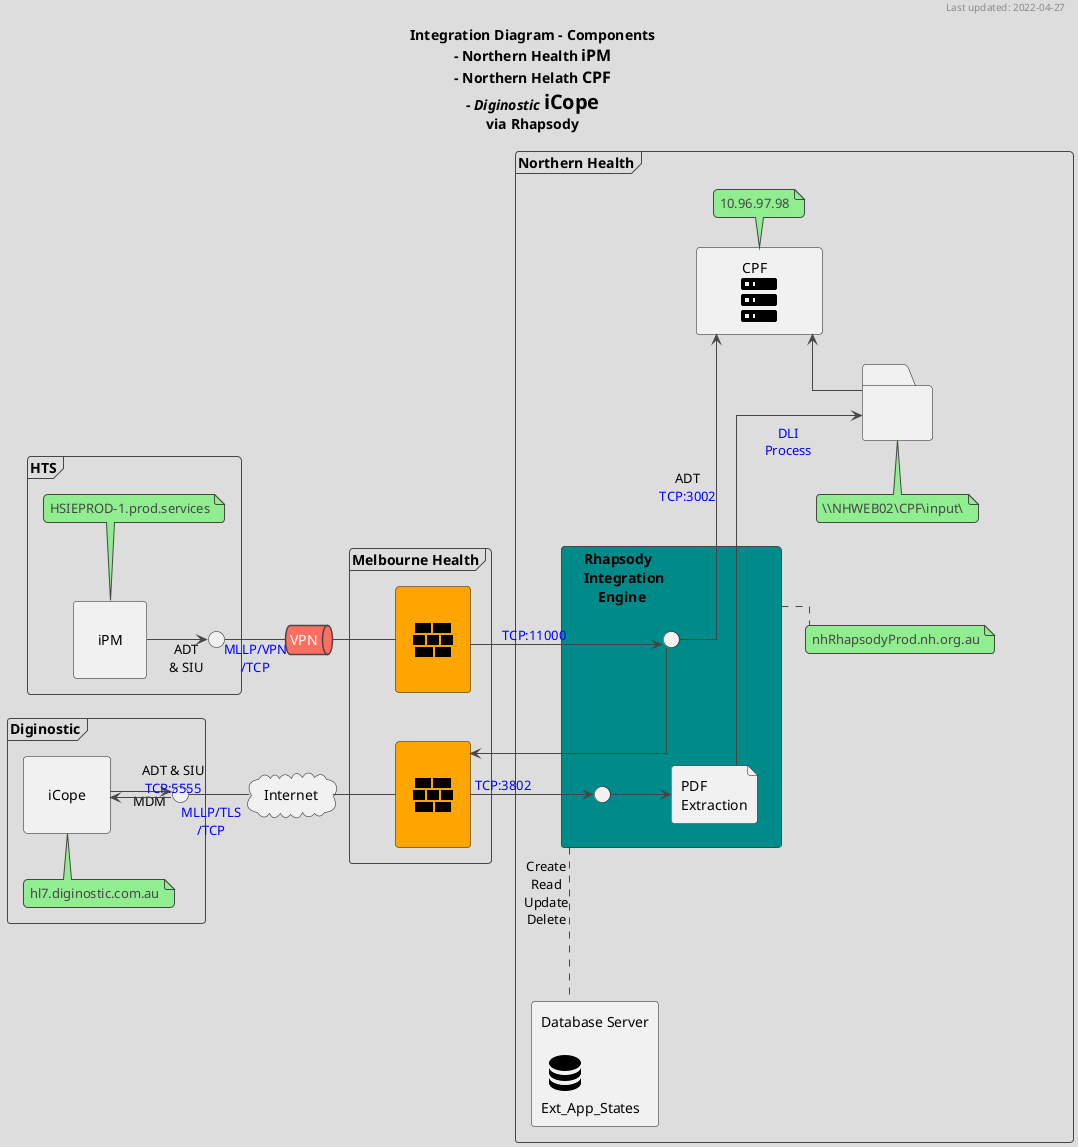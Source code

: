 @startuml icope_integration_components
    '!pragma layout smetana
    skinparam Linetype ortho
    skinparam useBetaStyle true
    skinparam nodesep 60
    skinparam ranksep 30
    
    !theme toy
    !include <material/wall>
    !include <material/server>
    !include <material/database>
    
    remove $prod_details

    title 
        Integration Diagram - Components
        - Northern Health <size:16>iPM</size>
        - Northern Helath <size:16>CPF</size>
        - **<i>Diginostic</i> <size:20>iCope</size>**
        via Rhapsody
    end title
    header Last updated: 2022-04-27
    'footer footer goes here
    
    queue vpn as "VPN"

    frame "HTS" {
        interface iPM_out as " "
        agent iPM as "\n    iPM    \n"
        note top $prod_details : HSIEPROD-1.prod.services 
        iPM -r-> iPM_out : "ADT\n& SIU"
        iPM_out -r-- vpn : "<color:blue><font:consolas>MLLP<color:blue><font:consolas>/VPN\n<color:blue><font:consolas>/TCP"
    }

    frame "Diginostic" {
        interface iCope_if as " "
        agent iCope as "\n    iCope    \n"
        note bottom $prod_details : hl7.diginostic.com.au
        iCope -r-> iCope_if : MDM 
        iCope <-r- iCope_if : ADT & SIU\n<color:blue><font:consolas>TCP:5555
    }

    cloud Internet as "Internet" {
        iCope_if - Internet : "<color:blue><font:consolas>MLLP<color:blue><font:consolas>/TLS\n<color:blue><font:consolas>/TCP" \t
    }

    frame melb as "Melbourne Health" {        
        rectangle melb_fw1 as "\n <$ma_wall> \n" #Orange
        rectangle melb_fw2 as "\n <$ma_wall> \n" #Orange        
    }    

    frame NH as "Northern Health" {
        rectangle Rhapsody as "Rhapsody\t\t\t\t\nIntegration\t\t\t\t\nEngine\t\t\t\t" #DarkCyan {
            file pdf_ext as "PDF\nExtraction"
            interface Rhap_iPM_if as " "
            interface Rhap_iCope_if as " "
        }
        note right of Rhapsody $prod_details : nhRhapsodyProd.nh.org.au
        
        folder DLI_folder as "\n" 
        note bottom $prod_details : <font:consolas>\\\\NHWEB02\\CPF\\input\\ 
        
        rectangle CPF as "\t  CPF\t\n\t<$ma_server>\t"
        note top $prod_details : 10.96.97.98 
        rectangle db as "Database Server\n\n<$ma_database>\nExt_App_States"
    }

    melb_fw1 -[hidden]- melb_fw2
    vpn -r- melb_fw1
    Internet -r- melb_fw2

    Rhap_iPM_if -[hidden]d- pdf_ext
    melb_fw1 -> Rhap_iPM_if : "<color:blue><font:consolas>TCP:11000"
    melb_fw2 -r-> Rhap_iCope_if : "<color:blue><font:consolas>TCP:3802"
    Rhap_iCope_if -r-> pdf_ext
    melb_fw2 <-l- Rhap_iPM_if
    DLI_folder <-d- pdf_ext
    Rhap_iPM_if --u--> CPF : "ADT\n<font:consolas><color:blue>TCP:3002"
    DLI_folder -u-> CPF : \n\n<color:blue><font:consolas>DLI\n<color:blue><font:consolas>Process
    db ...u... Rhapsody : \n\nCreate\nRead\nUpdate\nDelete

    'legend bottom left
        'Legend goes here
    'endlegend
    
@enduml